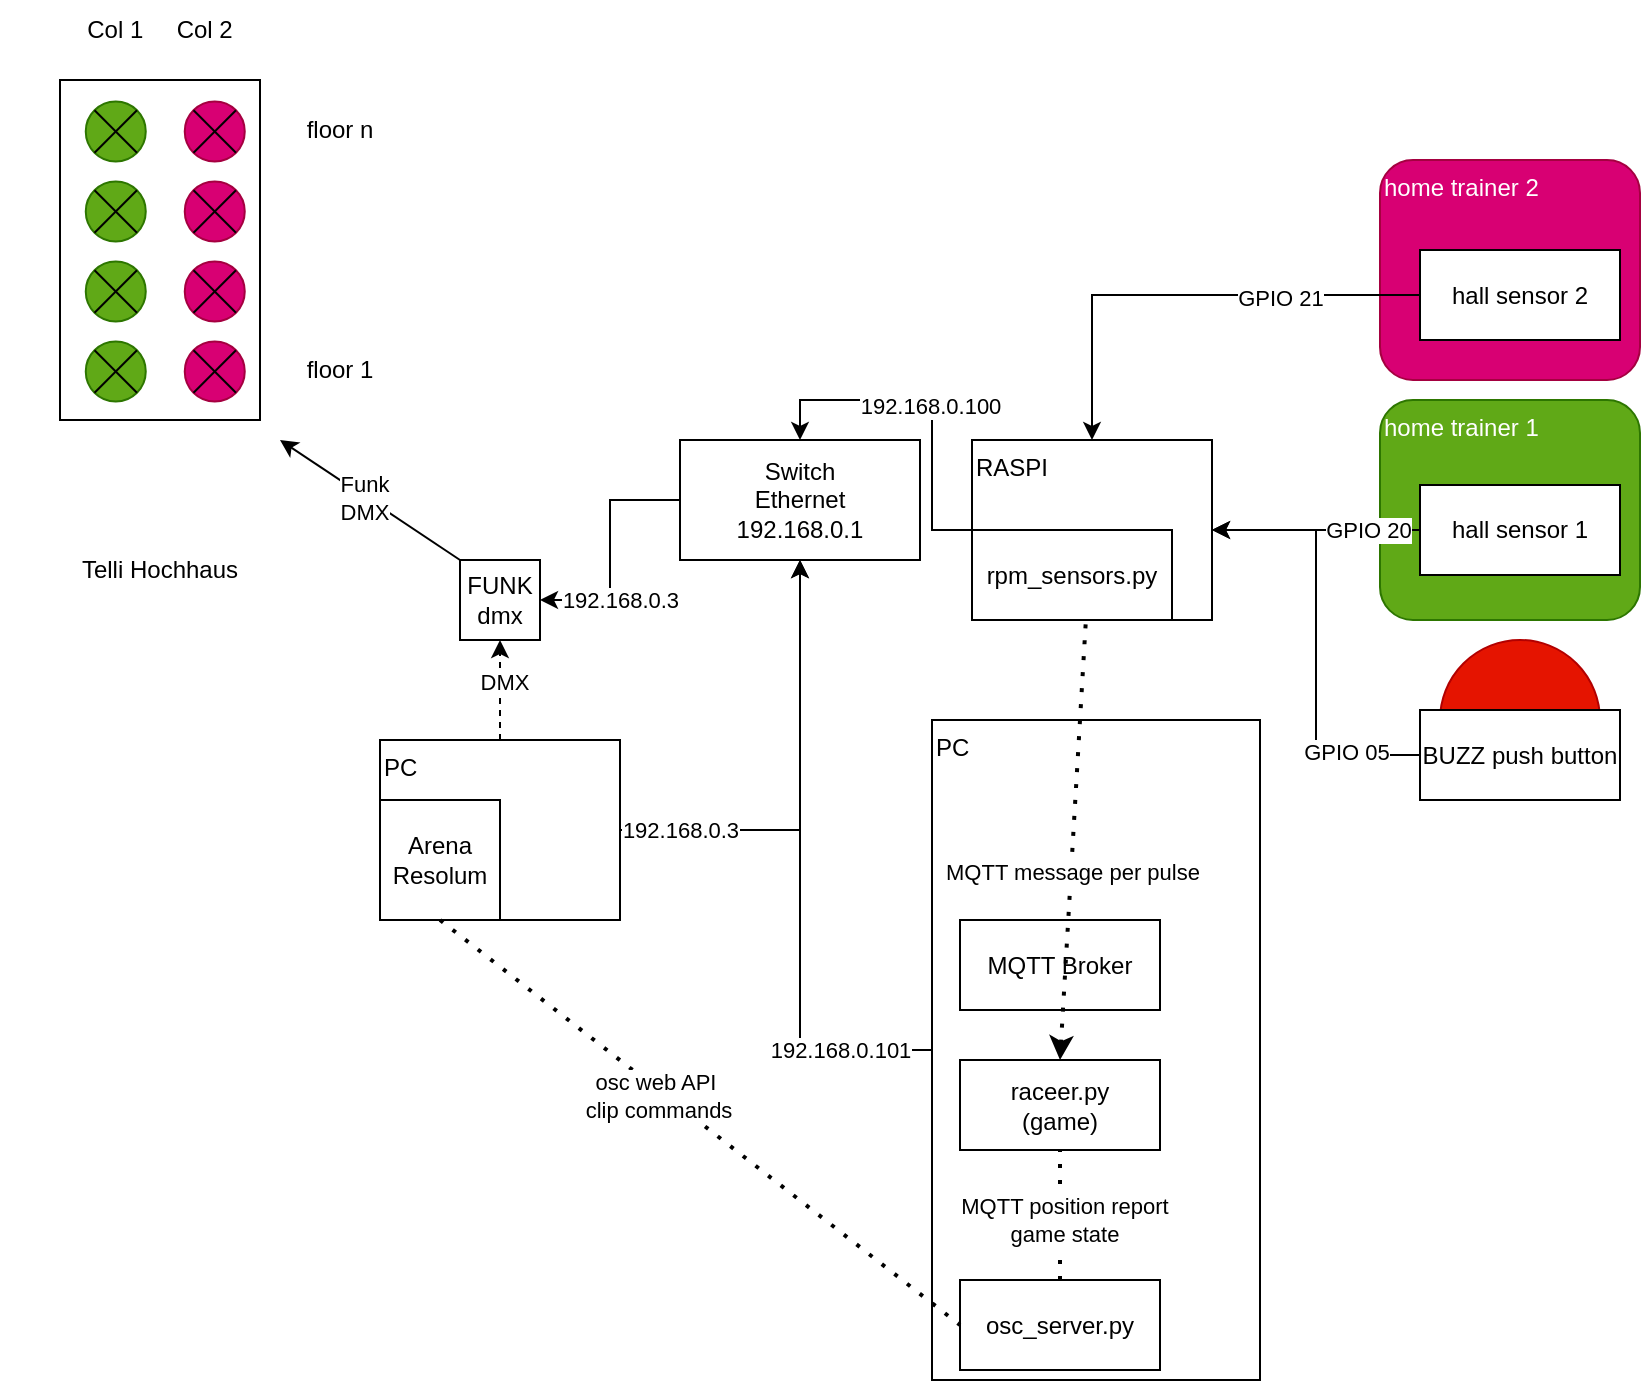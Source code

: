 <mxfile version="24.7.7">
  <diagram name="Page-1" id="Bo0eOu9p-SjYYdp9BDNv">
    <mxGraphModel dx="1434" dy="746" grid="1" gridSize="10" guides="1" tooltips="1" connect="1" arrows="1" fold="1" page="1" pageScale="1" pageWidth="827" pageHeight="1169" math="0" shadow="0">
      <root>
        <mxCell id="0" />
        <mxCell id="1" parent="0" />
        <mxCell id="gRgXmEE20yMulyi2EF04-99" value="" style="ellipse;whiteSpace=wrap;html=1;aspect=fixed;fillColor=#e51400;fontColor=#ffffff;strokeColor=#B20000;" vertex="1" parent="1">
          <mxGeometry x="720" y="330" width="80" height="80" as="geometry" />
        </mxCell>
        <mxCell id="gRgXmEE20yMulyi2EF04-79" value="home trainer 1" style="rounded=1;whiteSpace=wrap;html=1;align=left;verticalAlign=top;fillColor=#60a917;fontColor=#ffffff;strokeColor=#2D7600;" vertex="1" parent="1">
          <mxGeometry x="690" y="210" width="130" height="110" as="geometry" />
        </mxCell>
        <mxCell id="gRgXmEE20yMulyi2EF04-78" value="home trainer 2" style="rounded=1;whiteSpace=wrap;html=1;align=left;verticalAlign=top;fillColor=#d80073;fontColor=#ffffff;strokeColor=#A50040;" vertex="1" parent="1">
          <mxGeometry x="690" y="90" width="130" height="110" as="geometry" />
        </mxCell>
        <mxCell id="gRgXmEE20yMulyi2EF04-1" value="FUNK dmx" style="whiteSpace=wrap;html=1;aspect=fixed;" vertex="1" parent="1">
          <mxGeometry x="230" y="290" width="40" height="40" as="geometry" />
        </mxCell>
        <mxCell id="gRgXmEE20yMulyi2EF04-2" value="" style="rounded=0;whiteSpace=wrap;html=1;" vertex="1" parent="1">
          <mxGeometry x="30" y="50" width="100" height="170" as="geometry" />
        </mxCell>
        <mxCell id="gRgXmEE20yMulyi2EF04-37" value="Telli Hochhaus" style="text;html=1;align=center;verticalAlign=middle;whiteSpace=wrap;rounded=0;" vertex="1" parent="1">
          <mxGeometry x="30" y="280" width="100" height="30" as="geometry" />
        </mxCell>
        <mxCell id="gRgXmEE20yMulyi2EF04-38" value="Col 1&amp;nbsp; &amp;nbsp; &amp;nbsp;Col 2" style="text;html=1;align=center;verticalAlign=middle;whiteSpace=wrap;rounded=0;" vertex="1" parent="1">
          <mxGeometry y="10" width="160" height="30" as="geometry" />
        </mxCell>
        <mxCell id="gRgXmEE20yMulyi2EF04-39" value="floor 1" style="text;html=1;align=center;verticalAlign=middle;whiteSpace=wrap;rounded=0;" vertex="1" parent="1">
          <mxGeometry x="140" y="180" width="60" height="30" as="geometry" />
        </mxCell>
        <mxCell id="gRgXmEE20yMulyi2EF04-40" value="floor n" style="text;html=1;align=center;verticalAlign=middle;whiteSpace=wrap;rounded=0;" vertex="1" parent="1">
          <mxGeometry x="140" y="60" width="60" height="30" as="geometry" />
        </mxCell>
        <mxCell id="gRgXmEE20yMulyi2EF04-41" value="" style="endArrow=classic;html=1;rounded=0;" edge="1" parent="1">
          <mxGeometry width="50" height="50" relative="1" as="geometry">
            <mxPoint x="230" y="290" as="sourcePoint" />
            <mxPoint x="140" y="230" as="targetPoint" />
          </mxGeometry>
        </mxCell>
        <mxCell id="gRgXmEE20yMulyi2EF04-42" value="Funk&lt;div&gt;DMX&lt;/div&gt;" style="edgeLabel;html=1;align=center;verticalAlign=middle;resizable=0;points=[];" vertex="1" connectable="0" parent="gRgXmEE20yMulyi2EF04-41">
          <mxGeometry x="0.063" y="1" relative="1" as="geometry">
            <mxPoint as="offset" />
          </mxGeometry>
        </mxCell>
        <mxCell id="gRgXmEE20yMulyi2EF04-95" style="edgeStyle=orthogonalEdgeStyle;rounded=0;orthogonalLoop=1;jettySize=auto;html=1;entryX=1;entryY=0.5;entryDx=0;entryDy=0;" edge="1" parent="1" source="gRgXmEE20yMulyi2EF04-44" target="gRgXmEE20yMulyi2EF04-1">
          <mxGeometry relative="1" as="geometry" />
        </mxCell>
        <mxCell id="gRgXmEE20yMulyi2EF04-96" value="192.168.0.3" style="edgeLabel;html=1;align=center;verticalAlign=middle;resizable=0;points=[];" vertex="1" connectable="0" parent="gRgXmEE20yMulyi2EF04-95">
          <mxGeometry x="0.683" y="-1" relative="1" as="geometry">
            <mxPoint x="21" y="1" as="offset" />
          </mxGeometry>
        </mxCell>
        <mxCell id="gRgXmEE20yMulyi2EF04-44" value="Switch&lt;div&gt;Ethernet&lt;/div&gt;&lt;div&gt;192.168.0.1&lt;/div&gt;" style="rounded=0;whiteSpace=wrap;html=1;" vertex="1" parent="1">
          <mxGeometry x="340" y="230" width="120" height="60" as="geometry" />
        </mxCell>
        <mxCell id="gRgXmEE20yMulyi2EF04-49" style="edgeStyle=orthogonalEdgeStyle;rounded=0;orthogonalLoop=1;jettySize=auto;html=1;entryX=0.5;entryY=1;entryDx=0;entryDy=0;" edge="1" parent="1" source="gRgXmEE20yMulyi2EF04-45" target="gRgXmEE20yMulyi2EF04-44">
          <mxGeometry relative="1" as="geometry" />
        </mxCell>
        <mxCell id="gRgXmEE20yMulyi2EF04-94" value="192.168.0.3" style="edgeLabel;html=1;align=center;verticalAlign=middle;resizable=0;points=[];" vertex="1" connectable="0" parent="gRgXmEE20yMulyi2EF04-49">
          <mxGeometry x="-0.849" y="-4" relative="1" as="geometry">
            <mxPoint x="13" y="-4" as="offset" />
          </mxGeometry>
        </mxCell>
        <mxCell id="gRgXmEE20yMulyi2EF04-45" value="PC" style="rounded=0;whiteSpace=wrap;html=1;align=left;verticalAlign=top;" vertex="1" parent="1">
          <mxGeometry x="190" y="380" width="120" height="90" as="geometry" />
        </mxCell>
        <mxCell id="gRgXmEE20yMulyi2EF04-46" value="Arena Resolum" style="whiteSpace=wrap;html=1;aspect=fixed;" vertex="1" parent="1">
          <mxGeometry x="190" y="410" width="60" height="60" as="geometry" />
        </mxCell>
        <mxCell id="gRgXmEE20yMulyi2EF04-47" value="" style="endArrow=classic;html=1;rounded=0;entryX=0.5;entryY=1;entryDx=0;entryDy=0;dashed=1;" edge="1" parent="1" target="gRgXmEE20yMulyi2EF04-1">
          <mxGeometry width="50" height="50" relative="1" as="geometry">
            <mxPoint x="250" y="380" as="sourcePoint" />
            <mxPoint x="300" y="330" as="targetPoint" />
          </mxGeometry>
        </mxCell>
        <mxCell id="gRgXmEE20yMulyi2EF04-48" value="DMX" style="edgeLabel;html=1;align=center;verticalAlign=middle;resizable=0;points=[];" vertex="1" connectable="0" parent="gRgXmEE20yMulyi2EF04-47">
          <mxGeometry x="0.16" y="-2" relative="1" as="geometry">
            <mxPoint as="offset" />
          </mxGeometry>
        </mxCell>
        <mxCell id="gRgXmEE20yMulyi2EF04-59" style="edgeStyle=orthogonalEdgeStyle;rounded=0;orthogonalLoop=1;jettySize=auto;html=1;entryX=0.5;entryY=1;entryDx=0;entryDy=0;" edge="1" parent="1" source="gRgXmEE20yMulyi2EF04-50" target="gRgXmEE20yMulyi2EF04-44">
          <mxGeometry relative="1" as="geometry" />
        </mxCell>
        <mxCell id="gRgXmEE20yMulyi2EF04-97" value="192.168.0.101" style="edgeLabel;html=1;align=center;verticalAlign=middle;resizable=0;points=[];" vertex="1" connectable="0" parent="gRgXmEE20yMulyi2EF04-59">
          <mxGeometry x="-0.826" y="-1" relative="1" as="geometry">
            <mxPoint x="-19" y="1" as="offset" />
          </mxGeometry>
        </mxCell>
        <mxCell id="gRgXmEE20yMulyi2EF04-50" value="PC" style="rounded=0;whiteSpace=wrap;html=1;align=left;verticalAlign=top;" vertex="1" parent="1">
          <mxGeometry x="466" y="370" width="164" height="330" as="geometry" />
        </mxCell>
        <mxCell id="gRgXmEE20yMulyi2EF04-60" style="edgeStyle=orthogonalEdgeStyle;rounded=0;orthogonalLoop=1;jettySize=auto;html=1;entryX=0.5;entryY=0;entryDx=0;entryDy=0;" edge="1" parent="1" source="gRgXmEE20yMulyi2EF04-51" target="gRgXmEE20yMulyi2EF04-44">
          <mxGeometry relative="1" as="geometry" />
        </mxCell>
        <mxCell id="gRgXmEE20yMulyi2EF04-98" value="192.168.0.100" style="edgeLabel;html=1;align=center;verticalAlign=middle;resizable=0;points=[];" vertex="1" connectable="0" parent="gRgXmEE20yMulyi2EF04-60">
          <mxGeometry x="-0.041" y="1" relative="1" as="geometry">
            <mxPoint as="offset" />
          </mxGeometry>
        </mxCell>
        <mxCell id="gRgXmEE20yMulyi2EF04-51" value="RASPI" style="rounded=0;whiteSpace=wrap;html=1;align=left;verticalAlign=top;" vertex="1" parent="1">
          <mxGeometry x="486" y="230" width="120" height="90" as="geometry" />
        </mxCell>
        <mxCell id="gRgXmEE20yMulyi2EF04-54" value="rpm_sensors.py" style="rounded=0;whiteSpace=wrap;html=1;" vertex="1" parent="1">
          <mxGeometry x="486" y="275" width="100" height="45" as="geometry" />
        </mxCell>
        <mxCell id="gRgXmEE20yMulyi2EF04-56" value="osc_server.py" style="rounded=0;whiteSpace=wrap;html=1;" vertex="1" parent="1">
          <mxGeometry x="480" y="650" width="100" height="45" as="geometry" />
        </mxCell>
        <mxCell id="gRgXmEE20yMulyi2EF04-57" value="raceer.py&lt;div&gt;(game)&lt;/div&gt;" style="rounded=0;whiteSpace=wrap;html=1;" vertex="1" parent="1">
          <mxGeometry x="480" y="540" width="100" height="45" as="geometry" />
        </mxCell>
        <mxCell id="gRgXmEE20yMulyi2EF04-58" value="MQTT Broker" style="rounded=0;whiteSpace=wrap;html=1;" vertex="1" parent="1">
          <mxGeometry x="480" y="470" width="100" height="45" as="geometry" />
        </mxCell>
        <mxCell id="gRgXmEE20yMulyi2EF04-65" style="edgeStyle=orthogonalEdgeStyle;rounded=0;orthogonalLoop=1;jettySize=auto;html=1;" edge="1" parent="1" source="gRgXmEE20yMulyi2EF04-61" target="gRgXmEE20yMulyi2EF04-51">
          <mxGeometry relative="1" as="geometry" />
        </mxCell>
        <mxCell id="gRgXmEE20yMulyi2EF04-71" value="GPIO 21" style="edgeLabel;html=1;align=center;verticalAlign=middle;resizable=0;points=[];" vertex="1" connectable="0" parent="gRgXmEE20yMulyi2EF04-65">
          <mxGeometry x="-0.408" y="1" relative="1" as="geometry">
            <mxPoint as="offset" />
          </mxGeometry>
        </mxCell>
        <mxCell id="gRgXmEE20yMulyi2EF04-61" value="hall sensor 2" style="rounded=0;whiteSpace=wrap;html=1;" vertex="1" parent="1">
          <mxGeometry x="710" y="135" width="100" height="45" as="geometry" />
        </mxCell>
        <mxCell id="gRgXmEE20yMulyi2EF04-66" style="edgeStyle=orthogonalEdgeStyle;rounded=0;orthogonalLoop=1;jettySize=auto;html=1;" edge="1" parent="1" source="gRgXmEE20yMulyi2EF04-62" target="gRgXmEE20yMulyi2EF04-51">
          <mxGeometry relative="1" as="geometry" />
        </mxCell>
        <mxCell id="gRgXmEE20yMulyi2EF04-70" value="GPIO 20" style="edgeLabel;html=1;align=center;verticalAlign=middle;resizable=0;points=[];" vertex="1" connectable="0" parent="gRgXmEE20yMulyi2EF04-66">
          <mxGeometry x="-0.487" relative="1" as="geometry">
            <mxPoint as="offset" />
          </mxGeometry>
        </mxCell>
        <mxCell id="gRgXmEE20yMulyi2EF04-62" value="hall sensor 1" style="rounded=0;whiteSpace=wrap;html=1;" vertex="1" parent="1">
          <mxGeometry x="710" y="252.5" width="100" height="45" as="geometry" />
        </mxCell>
        <mxCell id="gRgXmEE20yMulyi2EF04-67" style="edgeStyle=orthogonalEdgeStyle;rounded=0;orthogonalLoop=1;jettySize=auto;html=1;entryX=1;entryY=0.5;entryDx=0;entryDy=0;" edge="1" parent="1" source="gRgXmEE20yMulyi2EF04-63" target="gRgXmEE20yMulyi2EF04-51">
          <mxGeometry relative="1" as="geometry" />
        </mxCell>
        <mxCell id="gRgXmEE20yMulyi2EF04-69" value="GPIO 05" style="edgeLabel;html=1;align=center;verticalAlign=middle;resizable=0;points=[];" vertex="1" connectable="0" parent="gRgXmEE20yMulyi2EF04-67">
          <mxGeometry x="-0.658" y="-2" relative="1" as="geometry">
            <mxPoint as="offset" />
          </mxGeometry>
        </mxCell>
        <mxCell id="gRgXmEE20yMulyi2EF04-63" value="BUZZ push button" style="rounded=0;whiteSpace=wrap;html=1;" vertex="1" parent="1">
          <mxGeometry x="710" y="365" width="100" height="45" as="geometry" />
        </mxCell>
        <mxCell id="gRgXmEE20yMulyi2EF04-72" value="" style="endArrow=none;dashed=1;html=1;dashPattern=1 3;strokeWidth=2;rounded=0;entryX=0.57;entryY=0.978;entryDx=0;entryDy=0;entryPerimeter=0;exitX=0.5;exitY=0;exitDx=0;exitDy=0;endFill=0;startArrow=classic;startFill=1;" edge="1" parent="1" source="gRgXmEE20yMulyi2EF04-57" target="gRgXmEE20yMulyi2EF04-54">
          <mxGeometry width="50" height="50" relative="1" as="geometry">
            <mxPoint x="390" y="410" as="sourcePoint" />
            <mxPoint x="440" y="360" as="targetPoint" />
          </mxGeometry>
        </mxCell>
        <mxCell id="gRgXmEE20yMulyi2EF04-73" value="MQTT message per pulse" style="edgeLabel;html=1;align=center;verticalAlign=middle;resizable=0;points=[];" vertex="1" connectable="0" parent="gRgXmEE20yMulyi2EF04-72">
          <mxGeometry x="-0.153" y="1" relative="1" as="geometry">
            <mxPoint x="1" as="offset" />
          </mxGeometry>
        </mxCell>
        <mxCell id="gRgXmEE20yMulyi2EF04-74" value="" style="endArrow=none;dashed=1;html=1;dashPattern=1 3;strokeWidth=2;rounded=0;entryX=0.5;entryY=1;entryDx=0;entryDy=0;exitX=0.5;exitY=0;exitDx=0;exitDy=0;" edge="1" parent="1" source="gRgXmEE20yMulyi2EF04-56" target="gRgXmEE20yMulyi2EF04-57">
          <mxGeometry width="50" height="50" relative="1" as="geometry">
            <mxPoint x="390" y="410" as="sourcePoint" />
            <mxPoint x="440" y="360" as="targetPoint" />
          </mxGeometry>
        </mxCell>
        <mxCell id="gRgXmEE20yMulyi2EF04-75" value="MQTT position report&lt;div&gt;game state&lt;/div&gt;" style="edgeLabel;html=1;align=center;verticalAlign=middle;resizable=0;points=[];" vertex="1" connectable="0" parent="gRgXmEE20yMulyi2EF04-74">
          <mxGeometry x="-0.067" y="-2" relative="1" as="geometry">
            <mxPoint as="offset" />
          </mxGeometry>
        </mxCell>
        <mxCell id="gRgXmEE20yMulyi2EF04-76" value="" style="endArrow=none;dashed=1;html=1;dashPattern=1 3;strokeWidth=2;rounded=0;entryX=0;entryY=0.5;entryDx=0;entryDy=0;exitX=0.5;exitY=1;exitDx=0;exitDy=0;" edge="1" parent="1" source="gRgXmEE20yMulyi2EF04-46" target="gRgXmEE20yMulyi2EF04-56">
          <mxGeometry width="50" height="50" relative="1" as="geometry">
            <mxPoint x="390" y="410" as="sourcePoint" />
            <mxPoint x="440" y="360" as="targetPoint" />
            <Array as="points" />
          </mxGeometry>
        </mxCell>
        <mxCell id="gRgXmEE20yMulyi2EF04-77" value="osc web API&amp;nbsp;&lt;div&gt;clip commands&lt;/div&gt;" style="edgeLabel;html=1;align=center;verticalAlign=middle;resizable=0;points=[];" vertex="1" connectable="0" parent="gRgXmEE20yMulyi2EF04-76">
          <mxGeometry x="-0.15" y="-2" relative="1" as="geometry">
            <mxPoint as="offset" />
          </mxGeometry>
        </mxCell>
        <mxCell id="gRgXmEE20yMulyi2EF04-92" value="" style="group" vertex="1" connectable="0" parent="1">
          <mxGeometry x="41.001" y="50.001" width="49.497" height="169.497" as="geometry" />
        </mxCell>
        <mxCell id="gRgXmEE20yMulyi2EF04-13" value="" style="group;rotation=45;" vertex="1" connectable="0" parent="gRgXmEE20yMulyi2EF04-92">
          <mxGeometry x="9.749" y="124.749" width="30" height="40" as="geometry" />
        </mxCell>
        <mxCell id="gRgXmEE20yMulyi2EF04-14" value="" style="ellipse;whiteSpace=wrap;html=1;aspect=fixed;rotation=45;fillColor=#60a917;fontColor=#ffffff;strokeColor=#2D7600;" vertex="1" parent="gRgXmEE20yMulyi2EF04-13">
          <mxGeometry x="-7.875" y="6" width="30" height="30" as="geometry" />
        </mxCell>
        <mxCell id="gRgXmEE20yMulyi2EF04-15" value="" style="endArrow=none;html=1;rounded=0;entryX=1;entryY=0.5;entryDx=0;entryDy=0;exitX=0;exitY=0.5;exitDx=0;exitDy=0;" edge="1" parent="gRgXmEE20yMulyi2EF04-13" source="gRgXmEE20yMulyi2EF04-14" target="gRgXmEE20yMulyi2EF04-14">
          <mxGeometry width="50" height="50" relative="1" as="geometry">
            <mxPoint x="-14.25" y="33" as="sourcePoint" />
            <mxPoint x="12.375" y="33" as="targetPoint" />
          </mxGeometry>
        </mxCell>
        <mxCell id="gRgXmEE20yMulyi2EF04-16" value="" style="endArrow=none;html=1;rounded=0;exitX=0.5;exitY=1;exitDx=0;exitDy=0;entryX=0.5;entryY=0;entryDx=0;entryDy=0;" edge="1" parent="gRgXmEE20yMulyi2EF04-13" source="gRgXmEE20yMulyi2EF04-14" target="gRgXmEE20yMulyi2EF04-14">
          <mxGeometry width="50" height="50" relative="1" as="geometry">
            <mxPoint x="-0.75" y="50.5" as="sourcePoint" />
            <mxPoint x="1.875" y="19" as="targetPoint" />
          </mxGeometry>
        </mxCell>
        <mxCell id="gRgXmEE20yMulyi2EF04-80" value="" style="group;rotation=45;" vertex="1" connectable="0" parent="gRgXmEE20yMulyi2EF04-92">
          <mxGeometry x="9.749" y="84.749" width="30" height="40" as="geometry" />
        </mxCell>
        <mxCell id="gRgXmEE20yMulyi2EF04-81" value="" style="ellipse;whiteSpace=wrap;html=1;aspect=fixed;rotation=45;fillColor=#60a917;fontColor=#ffffff;strokeColor=#2D7600;" vertex="1" parent="gRgXmEE20yMulyi2EF04-80">
          <mxGeometry x="-7.875" y="6" width="30" height="30" as="geometry" />
        </mxCell>
        <mxCell id="gRgXmEE20yMulyi2EF04-82" value="" style="endArrow=none;html=1;rounded=0;entryX=1;entryY=0.5;entryDx=0;entryDy=0;exitX=0;exitY=0.5;exitDx=0;exitDy=0;" edge="1" parent="gRgXmEE20yMulyi2EF04-80" source="gRgXmEE20yMulyi2EF04-81" target="gRgXmEE20yMulyi2EF04-81">
          <mxGeometry width="50" height="50" relative="1" as="geometry">
            <mxPoint x="-14.25" y="33" as="sourcePoint" />
            <mxPoint x="12.375" y="33" as="targetPoint" />
          </mxGeometry>
        </mxCell>
        <mxCell id="gRgXmEE20yMulyi2EF04-83" value="" style="endArrow=none;html=1;rounded=0;exitX=0.5;exitY=1;exitDx=0;exitDy=0;entryX=0.5;entryY=0;entryDx=0;entryDy=0;" edge="1" parent="gRgXmEE20yMulyi2EF04-80" source="gRgXmEE20yMulyi2EF04-81" target="gRgXmEE20yMulyi2EF04-81">
          <mxGeometry width="50" height="50" relative="1" as="geometry">
            <mxPoint x="-0.75" y="50.5" as="sourcePoint" />
            <mxPoint x="1.875" y="19" as="targetPoint" />
          </mxGeometry>
        </mxCell>
        <mxCell id="gRgXmEE20yMulyi2EF04-84" value="" style="group;rotation=45;" vertex="1" connectable="0" parent="gRgXmEE20yMulyi2EF04-92">
          <mxGeometry x="9.749" y="44.749" width="30" height="40" as="geometry" />
        </mxCell>
        <mxCell id="gRgXmEE20yMulyi2EF04-85" value="" style="ellipse;whiteSpace=wrap;html=1;aspect=fixed;rotation=45;fillColor=#60a917;fontColor=#ffffff;strokeColor=#2D7600;" vertex="1" parent="gRgXmEE20yMulyi2EF04-84">
          <mxGeometry x="-7.875" y="6" width="30" height="30" as="geometry" />
        </mxCell>
        <mxCell id="gRgXmEE20yMulyi2EF04-86" value="" style="endArrow=none;html=1;rounded=0;entryX=1;entryY=0.5;entryDx=0;entryDy=0;exitX=0;exitY=0.5;exitDx=0;exitDy=0;" edge="1" parent="gRgXmEE20yMulyi2EF04-84" source="gRgXmEE20yMulyi2EF04-85" target="gRgXmEE20yMulyi2EF04-85">
          <mxGeometry width="50" height="50" relative="1" as="geometry">
            <mxPoint x="-14.25" y="33" as="sourcePoint" />
            <mxPoint x="12.375" y="33" as="targetPoint" />
          </mxGeometry>
        </mxCell>
        <mxCell id="gRgXmEE20yMulyi2EF04-87" value="" style="endArrow=none;html=1;rounded=0;exitX=0.5;exitY=1;exitDx=0;exitDy=0;entryX=0.5;entryY=0;entryDx=0;entryDy=0;" edge="1" parent="gRgXmEE20yMulyi2EF04-84" source="gRgXmEE20yMulyi2EF04-85" target="gRgXmEE20yMulyi2EF04-85">
          <mxGeometry width="50" height="50" relative="1" as="geometry">
            <mxPoint x="-0.75" y="50.5" as="sourcePoint" />
            <mxPoint x="1.875" y="19" as="targetPoint" />
          </mxGeometry>
        </mxCell>
        <mxCell id="gRgXmEE20yMulyi2EF04-88" value="" style="group;rotation=45;" vertex="1" connectable="0" parent="gRgXmEE20yMulyi2EF04-92">
          <mxGeometry x="9.749" y="4.749" width="30" height="40" as="geometry" />
        </mxCell>
        <mxCell id="gRgXmEE20yMulyi2EF04-89" value="" style="ellipse;whiteSpace=wrap;html=1;aspect=fixed;rotation=45;fillColor=#60a917;fontColor=#ffffff;strokeColor=#2D7600;" vertex="1" parent="gRgXmEE20yMulyi2EF04-88">
          <mxGeometry x="-7.875" y="6" width="30" height="30" as="geometry" />
        </mxCell>
        <mxCell id="gRgXmEE20yMulyi2EF04-90" value="" style="endArrow=none;html=1;rounded=0;entryX=1;entryY=0.5;entryDx=0;entryDy=0;exitX=0;exitY=0.5;exitDx=0;exitDy=0;" edge="1" parent="gRgXmEE20yMulyi2EF04-88" source="gRgXmEE20yMulyi2EF04-89" target="gRgXmEE20yMulyi2EF04-89">
          <mxGeometry width="50" height="50" relative="1" as="geometry">
            <mxPoint x="-14.25" y="33" as="sourcePoint" />
            <mxPoint x="12.375" y="33" as="targetPoint" />
          </mxGeometry>
        </mxCell>
        <mxCell id="gRgXmEE20yMulyi2EF04-91" value="" style="endArrow=none;html=1;rounded=0;exitX=0.5;exitY=1;exitDx=0;exitDy=0;entryX=0.5;entryY=0;entryDx=0;entryDy=0;" edge="1" parent="gRgXmEE20yMulyi2EF04-88" source="gRgXmEE20yMulyi2EF04-89" target="gRgXmEE20yMulyi2EF04-89">
          <mxGeometry width="50" height="50" relative="1" as="geometry">
            <mxPoint x="-0.75" y="50.5" as="sourcePoint" />
            <mxPoint x="1.875" y="19" as="targetPoint" />
          </mxGeometry>
        </mxCell>
        <mxCell id="gRgXmEE20yMulyi2EF04-93" value="" style="group" vertex="1" connectable="0" parent="1">
          <mxGeometry x="90.501" y="50.001" width="49.497" height="169.497" as="geometry" />
        </mxCell>
        <mxCell id="gRgXmEE20yMulyi2EF04-8" value="" style="group;rotation=45;" vertex="1" connectable="0" parent="gRgXmEE20yMulyi2EF04-93">
          <mxGeometry x="9.749" y="124.749" width="30" height="40" as="geometry" />
        </mxCell>
        <mxCell id="gRgXmEE20yMulyi2EF04-4" value="" style="ellipse;whiteSpace=wrap;html=1;aspect=fixed;rotation=45;fillColor=#d80073;fontColor=#ffffff;strokeColor=#A50040;" vertex="1" parent="gRgXmEE20yMulyi2EF04-8">
          <mxGeometry x="-7.875" y="6" width="30" height="30" as="geometry" />
        </mxCell>
        <mxCell id="gRgXmEE20yMulyi2EF04-6" value="" style="endArrow=none;html=1;rounded=0;entryX=1;entryY=0.5;entryDx=0;entryDy=0;exitX=0;exitY=0.5;exitDx=0;exitDy=0;" edge="1" parent="gRgXmEE20yMulyi2EF04-8" source="gRgXmEE20yMulyi2EF04-4" target="gRgXmEE20yMulyi2EF04-4">
          <mxGeometry width="50" height="50" relative="1" as="geometry">
            <mxPoint x="-14.25" y="33" as="sourcePoint" />
            <mxPoint x="12.375" y="33" as="targetPoint" />
          </mxGeometry>
        </mxCell>
        <mxCell id="gRgXmEE20yMulyi2EF04-7" value="" style="endArrow=none;html=1;rounded=0;exitX=0.5;exitY=1;exitDx=0;exitDy=0;entryX=0.5;entryY=0;entryDx=0;entryDy=0;" edge="1" parent="gRgXmEE20yMulyi2EF04-8" source="gRgXmEE20yMulyi2EF04-4" target="gRgXmEE20yMulyi2EF04-4">
          <mxGeometry width="50" height="50" relative="1" as="geometry">
            <mxPoint x="-0.75" y="50.5" as="sourcePoint" />
            <mxPoint x="1.875" y="19" as="targetPoint" />
          </mxGeometry>
        </mxCell>
        <mxCell id="gRgXmEE20yMulyi2EF04-9" value="" style="group;rotation=45;" vertex="1" connectable="0" parent="gRgXmEE20yMulyi2EF04-93">
          <mxGeometry x="9.749" y="84.749" width="30" height="40" as="geometry" />
        </mxCell>
        <mxCell id="gRgXmEE20yMulyi2EF04-10" value="" style="ellipse;whiteSpace=wrap;html=1;aspect=fixed;rotation=45;fillColor=#d80073;fontColor=#ffffff;strokeColor=#A50040;" vertex="1" parent="gRgXmEE20yMulyi2EF04-9">
          <mxGeometry x="-7.875" y="6" width="30" height="30" as="geometry" />
        </mxCell>
        <mxCell id="gRgXmEE20yMulyi2EF04-11" value="" style="endArrow=none;html=1;rounded=0;entryX=1;entryY=0.5;entryDx=0;entryDy=0;exitX=0;exitY=0.5;exitDx=0;exitDy=0;" edge="1" parent="gRgXmEE20yMulyi2EF04-9" source="gRgXmEE20yMulyi2EF04-10" target="gRgXmEE20yMulyi2EF04-10">
          <mxGeometry width="50" height="50" relative="1" as="geometry">
            <mxPoint x="-14.25" y="33" as="sourcePoint" />
            <mxPoint x="12.375" y="33" as="targetPoint" />
          </mxGeometry>
        </mxCell>
        <mxCell id="gRgXmEE20yMulyi2EF04-12" value="" style="endArrow=none;html=1;rounded=0;exitX=0.5;exitY=1;exitDx=0;exitDy=0;entryX=0.5;entryY=0;entryDx=0;entryDy=0;" edge="1" parent="gRgXmEE20yMulyi2EF04-9" source="gRgXmEE20yMulyi2EF04-10" target="gRgXmEE20yMulyi2EF04-10">
          <mxGeometry width="50" height="50" relative="1" as="geometry">
            <mxPoint x="-0.75" y="50.5" as="sourcePoint" />
            <mxPoint x="1.875" y="19" as="targetPoint" />
          </mxGeometry>
        </mxCell>
        <mxCell id="gRgXmEE20yMulyi2EF04-29" value="" style="group;rotation=45;" vertex="1" connectable="0" parent="gRgXmEE20yMulyi2EF04-93">
          <mxGeometry x="9.749" y="4.749" width="30" height="40" as="geometry" />
        </mxCell>
        <mxCell id="gRgXmEE20yMulyi2EF04-30" value="" style="ellipse;whiteSpace=wrap;html=1;aspect=fixed;rotation=45;fillColor=#d80073;fontColor=#ffffff;strokeColor=#A50040;" vertex="1" parent="gRgXmEE20yMulyi2EF04-29">
          <mxGeometry x="-7.875" y="6" width="30" height="30" as="geometry" />
        </mxCell>
        <mxCell id="gRgXmEE20yMulyi2EF04-31" value="" style="endArrow=none;html=1;rounded=0;entryX=1;entryY=0.5;entryDx=0;entryDy=0;exitX=0;exitY=0.5;exitDx=0;exitDy=0;" edge="1" parent="gRgXmEE20yMulyi2EF04-29" source="gRgXmEE20yMulyi2EF04-30" target="gRgXmEE20yMulyi2EF04-30">
          <mxGeometry width="50" height="50" relative="1" as="geometry">
            <mxPoint x="-14.25" y="33" as="sourcePoint" />
            <mxPoint x="12.375" y="33" as="targetPoint" />
          </mxGeometry>
        </mxCell>
        <mxCell id="gRgXmEE20yMulyi2EF04-32" value="" style="endArrow=none;html=1;rounded=0;exitX=0.5;exitY=1;exitDx=0;exitDy=0;entryX=0.5;entryY=0;entryDx=0;entryDy=0;" edge="1" parent="gRgXmEE20yMulyi2EF04-29" source="gRgXmEE20yMulyi2EF04-30" target="gRgXmEE20yMulyi2EF04-30">
          <mxGeometry width="50" height="50" relative="1" as="geometry">
            <mxPoint x="-0.75" y="50.5" as="sourcePoint" />
            <mxPoint x="1.875" y="19" as="targetPoint" />
          </mxGeometry>
        </mxCell>
        <mxCell id="gRgXmEE20yMulyi2EF04-33" value="" style="group;rotation=45;" vertex="1" connectable="0" parent="gRgXmEE20yMulyi2EF04-93">
          <mxGeometry x="9.749" y="44.749" width="30" height="40" as="geometry" />
        </mxCell>
        <mxCell id="gRgXmEE20yMulyi2EF04-34" value="" style="ellipse;whiteSpace=wrap;html=1;aspect=fixed;rotation=45;fillColor=#d80073;fontColor=#ffffff;strokeColor=#A50040;" vertex="1" parent="gRgXmEE20yMulyi2EF04-33">
          <mxGeometry x="-7.875" y="6" width="30" height="30" as="geometry" />
        </mxCell>
        <mxCell id="gRgXmEE20yMulyi2EF04-35" value="" style="endArrow=none;html=1;rounded=0;entryX=1;entryY=0.5;entryDx=0;entryDy=0;exitX=0;exitY=0.5;exitDx=0;exitDy=0;" edge="1" parent="gRgXmEE20yMulyi2EF04-33" source="gRgXmEE20yMulyi2EF04-34" target="gRgXmEE20yMulyi2EF04-34">
          <mxGeometry width="50" height="50" relative="1" as="geometry">
            <mxPoint x="-14.25" y="33" as="sourcePoint" />
            <mxPoint x="12.375" y="33" as="targetPoint" />
          </mxGeometry>
        </mxCell>
        <mxCell id="gRgXmEE20yMulyi2EF04-36" value="" style="endArrow=none;html=1;rounded=0;exitX=0.5;exitY=1;exitDx=0;exitDy=0;entryX=0.5;entryY=0;entryDx=0;entryDy=0;" edge="1" parent="gRgXmEE20yMulyi2EF04-33" source="gRgXmEE20yMulyi2EF04-34" target="gRgXmEE20yMulyi2EF04-34">
          <mxGeometry width="50" height="50" relative="1" as="geometry">
            <mxPoint x="-0.75" y="50.5" as="sourcePoint" />
            <mxPoint x="1.875" y="19" as="targetPoint" />
          </mxGeometry>
        </mxCell>
      </root>
    </mxGraphModel>
  </diagram>
</mxfile>
